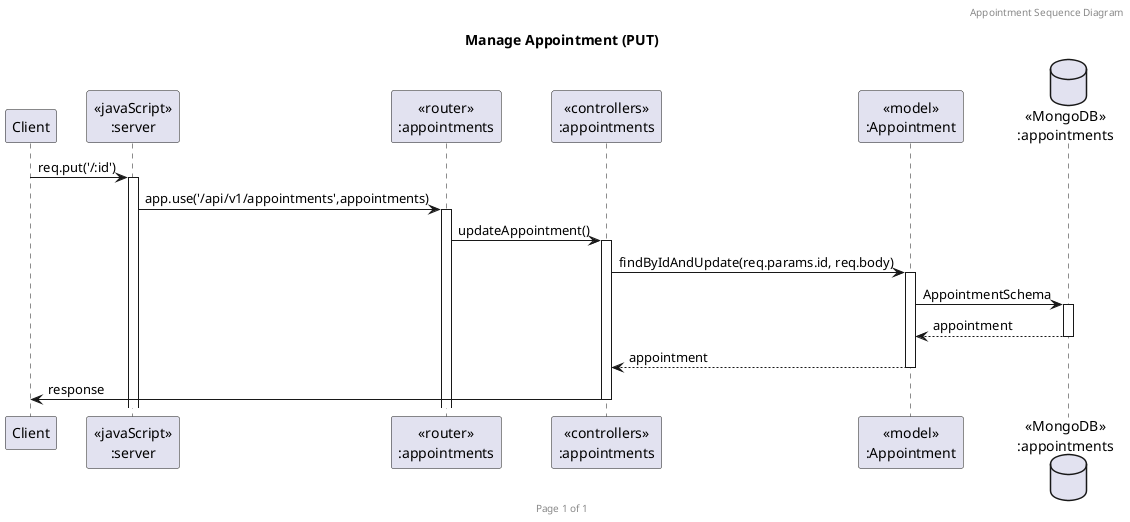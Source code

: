 @startuml Manage Appointment (PUT)

header Appointment Sequence Diagram
footer Page %page% of %lastpage%
title "Manage Appointment (PUT)"

participant "Client" as client
participant "<<javaScript>>\n:server" as server
participant "<<router>>\n:appointments" as routerAppointments
participant "<<controllers>>\n:appointments" as controllersAppointments
participant "<<model>>\n:Appointment" as modelAppointments
database "<<MongoDB>>\n:appointments" as AppointmentsDatabase

client->server ++:req.put('/:id')
server->routerAppointments ++:app.use('/api/v1/appointments',appointments)
routerAppointments -> controllersAppointments ++:updateAppointment()
controllersAppointments->modelAppointments ++:findByIdAndUpdate(req.params.id, req.body)
modelAppointments ->AppointmentsDatabase ++:AppointmentSchema
AppointmentsDatabase --> modelAppointments --:appointment
controllersAppointments <-- modelAppointments --:appointment
controllersAppointments->client --:response

@enduml